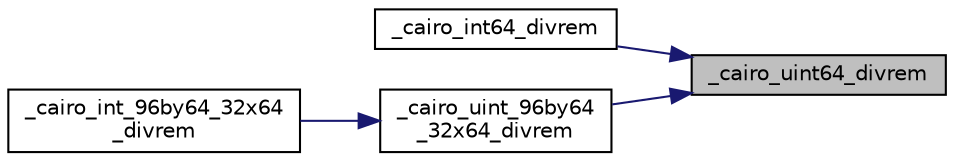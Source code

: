 digraph "_cairo_uint64_divrem"
{
 // LATEX_PDF_SIZE
  edge [fontname="Helvetica",fontsize="10",labelfontname="Helvetica",labelfontsize="10"];
  node [fontname="Helvetica",fontsize="10",shape=record];
  rankdir="RL";
  Node1 [label="_cairo_uint64_divrem",height=0.2,width=0.4,color="black", fillcolor="grey75", style="filled", fontcolor="black",tooltip=" "];
  Node1 -> Node2 [dir="back",color="midnightblue",fontsize="10",style="solid",fontname="Helvetica"];
  Node2 [label="_cairo_int64_divrem",height=0.2,width=0.4,color="black", fillcolor="white", style="filled",URL="$cairo-wideint-private_8h.html#a561652f18d8fbdc90c7ffce61533ef6b",tooltip=" "];
  Node1 -> Node3 [dir="back",color="midnightblue",fontsize="10",style="solid",fontname="Helvetica"];
  Node3 [label="_cairo_uint_96by64\l_32x64_divrem",height=0.2,width=0.4,color="black", fillcolor="white", style="filled",URL="$cairo-wideint-private_8h.html#a0c40e6b9603fe2d9f21775aaf5faec7a",tooltip="_cairo_uint_96by64_32x64_divrem:"];
  Node3 -> Node4 [dir="back",color="midnightblue",fontsize="10",style="solid",fontname="Helvetica"];
  Node4 [label="_cairo_int_96by64_32x64\l_divrem",height=0.2,width=0.4,color="black", fillcolor="white", style="filled",URL="$cairo-wideint-private_8h.html#a10e08198adeac97a4235a59191f46ea6",tooltip=" "];
}
